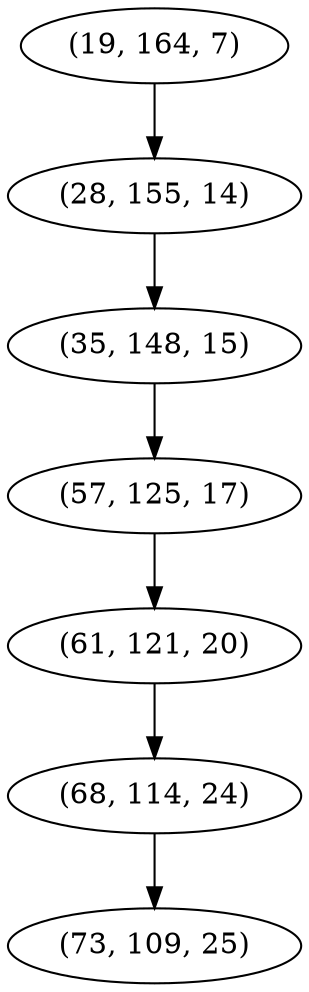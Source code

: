 digraph tree {
    "(19, 164, 7)";
    "(28, 155, 14)";
    "(35, 148, 15)";
    "(57, 125, 17)";
    "(61, 121, 20)";
    "(68, 114, 24)";
    "(73, 109, 25)";
    "(19, 164, 7)" -> "(28, 155, 14)";
    "(28, 155, 14)" -> "(35, 148, 15)";
    "(35, 148, 15)" -> "(57, 125, 17)";
    "(57, 125, 17)" -> "(61, 121, 20)";
    "(61, 121, 20)" -> "(68, 114, 24)";
    "(68, 114, 24)" -> "(73, 109, 25)";
}
